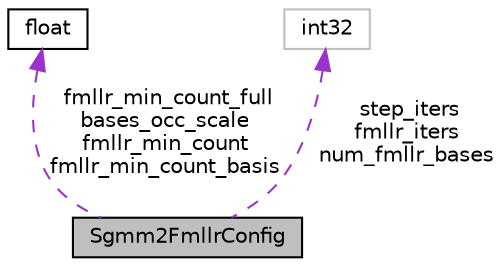 digraph "Sgmm2FmllrConfig"
{
  edge [fontname="Helvetica",fontsize="10",labelfontname="Helvetica",labelfontsize="10"];
  node [fontname="Helvetica",fontsize="10",shape=record];
  Node1 [label="Sgmm2FmllrConfig",height=0.2,width=0.4,color="black", fillcolor="grey75", style="filled", fontcolor="black"];
  Node2 -> Node1 [dir="back",color="darkorchid3",fontsize="10",style="dashed",label=" fmllr_min_count_full\nbases_occ_scale\nfmllr_min_count\nfmllr_min_count_basis" ,fontname="Helvetica"];
  Node2 [label="float",height=0.2,width=0.4,color="black", fillcolor="white", style="filled",URL="$classfloat.html"];
  Node3 -> Node1 [dir="back",color="darkorchid3",fontsize="10",style="dashed",label=" step_iters\nfmllr_iters\nnum_fmllr_bases" ,fontname="Helvetica"];
  Node3 [label="int32",height=0.2,width=0.4,color="grey75", fillcolor="white", style="filled"];
}
